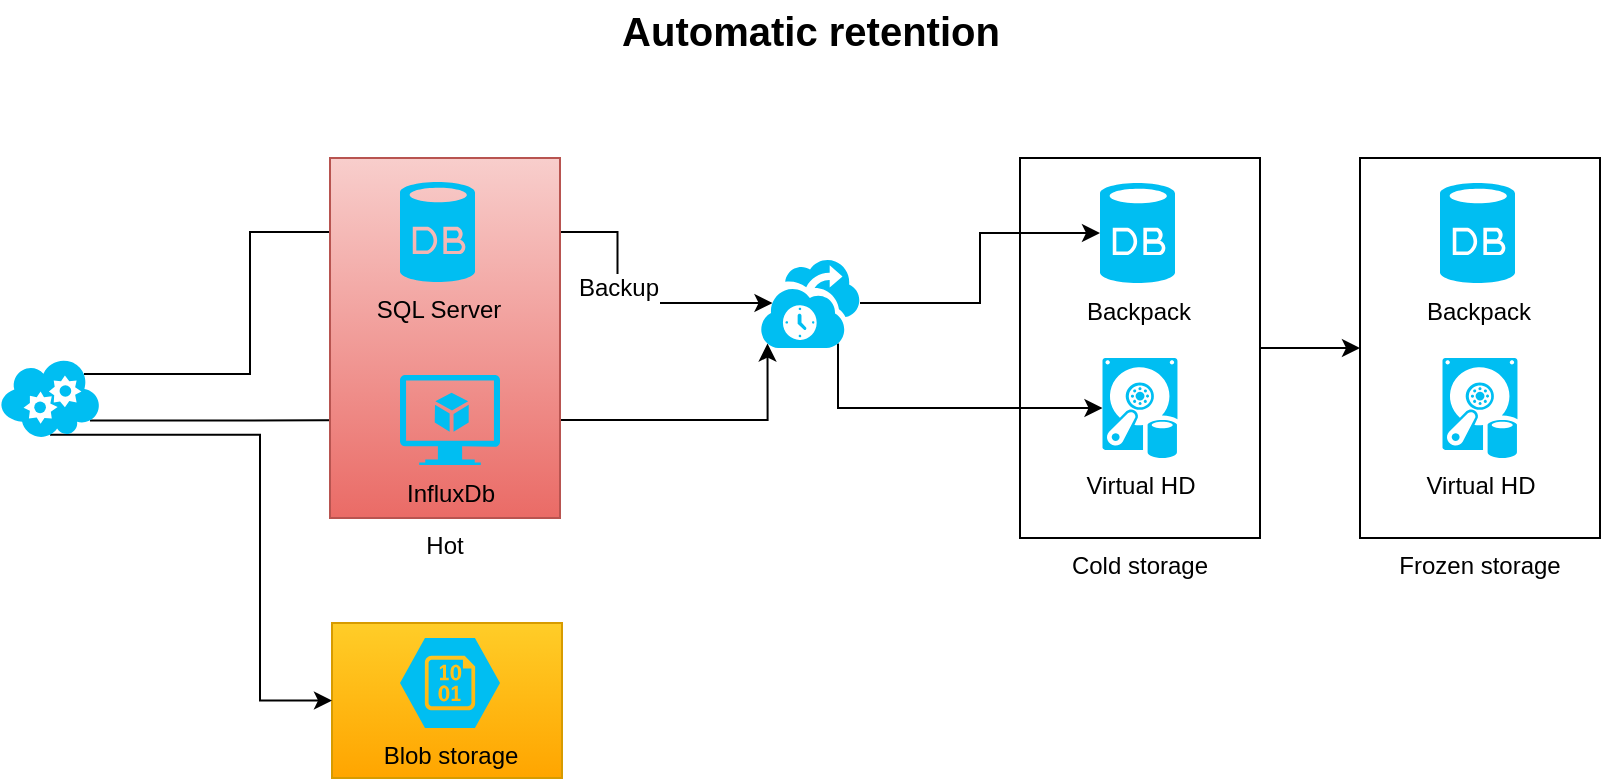 <mxfile version="12.8.6" type="github">
  <diagram id="-J0KT2BYcmD6b5bWTi_p" name="Page-1">
    <mxGraphModel dx="1382" dy="884" grid="1" gridSize="10" guides="1" tooltips="1" connect="1" arrows="1" fold="1" page="1" pageScale="1" pageWidth="850" pageHeight="1100" math="0" shadow="0">
      <root>
        <mxCell id="0" />
        <mxCell id="1" parent="0" />
        <mxCell id="O5daIoYqZDKL43m7VQ_--5" value="" style="rounded=0;whiteSpace=wrap;html=1;gradientColor=#ffa500;fillColor=#ffcd28;strokeColor=#d79b00;" vertex="1" parent="1">
          <mxGeometry x="196" y="382.5" width="115" height="77.5" as="geometry" />
        </mxCell>
        <mxCell id="O5daIoYqZDKL43m7VQ_--12" style="edgeStyle=orthogonalEdgeStyle;rounded=0;orthogonalLoop=1;jettySize=auto;html=1;exitX=1;exitY=0.5;exitDx=0;exitDy=0;entryX=0;entryY=0.5;entryDx=0;entryDy=0;fontColor=#000000;" edge="1" parent="1" source="H1gSnzTh4Ll-ivpdpBZ--3" target="O5daIoYqZDKL43m7VQ_--9">
          <mxGeometry relative="1" as="geometry" />
        </mxCell>
        <mxCell id="H1gSnzTh4Ll-ivpdpBZ--3" value="Cold storage" style="rounded=0;whiteSpace=wrap;html=1;labelPosition=center;verticalLabelPosition=bottom;align=center;verticalAlign=top;" parent="1" vertex="1">
          <mxGeometry x="540" y="150" width="120" height="190" as="geometry" />
        </mxCell>
        <mxCell id="H1gSnzTh4Ll-ivpdpBZ--5" style="edgeStyle=orthogonalEdgeStyle;rounded=0;orthogonalLoop=1;jettySize=auto;html=1;entryX=0.125;entryY=0.5;entryDx=0;entryDy=0;entryPerimeter=0;" parent="1" source="H1gSnzTh4Ll-ivpdpBZ--1" target="H1gSnzTh4Ll-ivpdpBZ--2" edge="1">
          <mxGeometry relative="1" as="geometry" />
        </mxCell>
        <mxCell id="O5daIoYqZDKL43m7VQ_--7" value="Backup" style="text;html=1;align=center;verticalAlign=middle;resizable=0;points=[];labelBackgroundColor=#ffffff;fontColor=#000000;" vertex="1" connectable="0" parent="H1gSnzTh4Ll-ivpdpBZ--5">
          <mxGeometry x="0.067" relative="1" as="geometry">
            <mxPoint as="offset" />
          </mxGeometry>
        </mxCell>
        <mxCell id="H1gSnzTh4Ll-ivpdpBZ--6" style="edgeStyle=orthogonalEdgeStyle;rounded=0;orthogonalLoop=1;jettySize=auto;html=1;entryX=0;entryY=0.5;entryDx=0;entryDy=0;entryPerimeter=0;" parent="1" source="H1gSnzTh4Ll-ivpdpBZ--2" target="H1gSnzTh4Ll-ivpdpBZ--4" edge="1">
          <mxGeometry relative="1" as="geometry" />
        </mxCell>
        <mxCell id="H1gSnzTh4Ll-ivpdpBZ--12" style="edgeStyle=orthogonalEdgeStyle;rounded=0;orthogonalLoop=1;jettySize=auto;html=1;exitX=0.78;exitY=0.95;exitDx=0;exitDy=0;exitPerimeter=0;entryX=0;entryY=0.5;entryDx=0;entryDy=0;entryPerimeter=0;" parent="1" source="H1gSnzTh4Ll-ivpdpBZ--2" target="H1gSnzTh4Ll-ivpdpBZ--9" edge="1">
          <mxGeometry relative="1" as="geometry">
            <Array as="points">
              <mxPoint x="449" y="275" />
            </Array>
          </mxGeometry>
        </mxCell>
        <mxCell id="H1gSnzTh4Ll-ivpdpBZ--2" value="" style="verticalLabelPosition=bottom;html=1;verticalAlign=top;align=center;strokeColor=none;fillColor=#00BEF2;shape=mxgraph.azure.backup_service;" parent="1" vertex="1">
          <mxGeometry x="410" y="200" width="50" height="45" as="geometry" />
        </mxCell>
        <mxCell id="H1gSnzTh4Ll-ivpdpBZ--4" value="Backpack" style="verticalLabelPosition=bottom;html=1;verticalAlign=top;align=center;strokeColor=none;fillColor=#00BEF2;shape=mxgraph.azure.database;" parent="1" vertex="1">
          <mxGeometry x="580" y="162.5" width="37.5" height="50" as="geometry" />
        </mxCell>
        <mxCell id="H1gSnzTh4Ll-ivpdpBZ--7" value="Blob storage" style="verticalLabelPosition=bottom;html=1;verticalAlign=top;align=center;strokeColor=none;fillColor=#00BEF2;shape=mxgraph.azure.storage_blob;" parent="1" vertex="1">
          <mxGeometry x="230" y="390" width="50" height="45" as="geometry" />
        </mxCell>
        <mxCell id="O5daIoYqZDKL43m7VQ_--1" style="edgeStyle=orthogonalEdgeStyle;rounded=0;orthogonalLoop=1;jettySize=auto;html=1;exitX=0.84;exitY=0.2;exitDx=0;exitDy=0;exitPerimeter=0;entryX=0;entryY=0.5;entryDx=0;entryDy=0;entryPerimeter=0;" edge="1" parent="1" source="H1gSnzTh4Ll-ivpdpBZ--8" target="H1gSnzTh4Ll-ivpdpBZ--1">
          <mxGeometry relative="1" as="geometry" />
        </mxCell>
        <mxCell id="O5daIoYqZDKL43m7VQ_--2" style="edgeStyle=orthogonalEdgeStyle;rounded=0;orthogonalLoop=1;jettySize=auto;html=1;exitX=0.9;exitY=0.78;exitDx=0;exitDy=0;exitPerimeter=0;entryX=0;entryY=0.5;entryDx=0;entryDy=0;entryPerimeter=0;" edge="1" parent="1" source="H1gSnzTh4Ll-ivpdpBZ--8" target="H1gSnzTh4Ll-ivpdpBZ--10">
          <mxGeometry relative="1" as="geometry" />
        </mxCell>
        <mxCell id="O5daIoYqZDKL43m7VQ_--6" style="edgeStyle=orthogonalEdgeStyle;rounded=0;orthogonalLoop=1;jettySize=auto;html=1;exitX=0.5;exitY=0.96;exitDx=0;exitDy=0;exitPerimeter=0;entryX=0;entryY=0.5;entryDx=0;entryDy=0;fontColor=#000000;" edge="1" parent="1" source="H1gSnzTh4Ll-ivpdpBZ--8" target="O5daIoYqZDKL43m7VQ_--5">
          <mxGeometry relative="1" as="geometry">
            <Array as="points">
              <mxPoint x="160" y="288" />
              <mxPoint x="160" y="421" />
            </Array>
          </mxGeometry>
        </mxCell>
        <mxCell id="H1gSnzTh4Ll-ivpdpBZ--8" value="" style="verticalLabelPosition=bottom;html=1;verticalAlign=top;align=center;strokeColor=none;fillColor=#00BEF2;shape=mxgraph.azure.cloud_service;" parent="1" vertex="1">
          <mxGeometry x="30" y="250" width="50" height="40" as="geometry" />
        </mxCell>
        <mxCell id="H1gSnzTh4Ll-ivpdpBZ--9" value="Virtual HD" style="verticalLabelPosition=bottom;html=1;verticalAlign=top;align=center;strokeColor=none;fillColor=#00BEF2;shape=mxgraph.azure.vhd_data_disk;pointerEvents=1;" parent="1" vertex="1">
          <mxGeometry x="581.25" y="250" width="37.5" height="50" as="geometry" />
        </mxCell>
        <mxCell id="H1gSnzTh4Ll-ivpdpBZ--11" style="edgeStyle=orthogonalEdgeStyle;rounded=0;orthogonalLoop=1;jettySize=auto;html=1;entryX=0.075;entryY=0.95;entryDx=0;entryDy=0;entryPerimeter=0;" parent="1" source="H1gSnzTh4Ll-ivpdpBZ--10" target="H1gSnzTh4Ll-ivpdpBZ--2" edge="1">
          <mxGeometry relative="1" as="geometry" />
        </mxCell>
        <mxCell id="O5daIoYqZDKL43m7VQ_--4" value="" style="group;fontColor=#000000;" vertex="1" connectable="0" parent="1">
          <mxGeometry x="195" y="250" width="115" height="80" as="geometry" />
        </mxCell>
        <mxCell id="O5daIoYqZDKL43m7VQ_--3" value="Hot" style="rounded=0;whiteSpace=wrap;html=1;fillColor=#f8cecc;strokeColor=#b85450;labelPosition=center;verticalLabelPosition=bottom;align=center;verticalAlign=top;gradientColor=#ea6b66;fontColor=#000000;" vertex="1" parent="O5daIoYqZDKL43m7VQ_--4">
          <mxGeometry y="-100" width="115" height="180" as="geometry" />
        </mxCell>
        <mxCell id="H1gSnzTh4Ll-ivpdpBZ--10" value="&lt;font&gt;InfluxDb&lt;/font&gt;" style="verticalLabelPosition=bottom;html=1;verticalAlign=top;align=center;strokeColor=none;fillColor=#00BEF2;shape=mxgraph.azure.virtual_machine_feature;pointerEvents=1;fontColor=#000000;" parent="O5daIoYqZDKL43m7VQ_--4" vertex="1">
          <mxGeometry x="35" y="8.5" width="50" height="45" as="geometry" />
        </mxCell>
        <mxCell id="H1gSnzTh4Ll-ivpdpBZ--1" value="SQL Server" style="verticalLabelPosition=bottom;html=1;verticalAlign=top;align=center;strokeColor=none;fillColor=#00BEF2;shape=mxgraph.azure.database;fontColor=#000000;" parent="1" vertex="1">
          <mxGeometry x="230" y="162" width="37.5" height="50" as="geometry" />
        </mxCell>
        <mxCell id="O5daIoYqZDKL43m7VQ_--8" value="Automatic retention" style="text;html=1;align=center;verticalAlign=middle;resizable=0;points=[];autosize=1;fontColor=#000000;fontSize=20;fontStyle=1" vertex="1" parent="1">
          <mxGeometry x="335" y="71" width="200" height="30" as="geometry" />
        </mxCell>
        <mxCell id="O5daIoYqZDKL43m7VQ_--9" value="Frozen storage" style="rounded=0;whiteSpace=wrap;html=1;labelPosition=center;verticalLabelPosition=bottom;align=center;verticalAlign=top;" vertex="1" parent="1">
          <mxGeometry x="710" y="150" width="120" height="190" as="geometry" />
        </mxCell>
        <mxCell id="O5daIoYqZDKL43m7VQ_--10" value="Backpack" style="verticalLabelPosition=bottom;html=1;verticalAlign=top;align=center;strokeColor=none;fillColor=#00BEF2;shape=mxgraph.azure.database;" vertex="1" parent="1">
          <mxGeometry x="750" y="162.5" width="37.5" height="50" as="geometry" />
        </mxCell>
        <mxCell id="O5daIoYqZDKL43m7VQ_--11" value="Virtual HD" style="verticalLabelPosition=bottom;html=1;verticalAlign=top;align=center;strokeColor=none;fillColor=#00BEF2;shape=mxgraph.azure.vhd_data_disk;pointerEvents=1;" vertex="1" parent="1">
          <mxGeometry x="751.25" y="250" width="37.5" height="50" as="geometry" />
        </mxCell>
      </root>
    </mxGraphModel>
  </diagram>
</mxfile>
